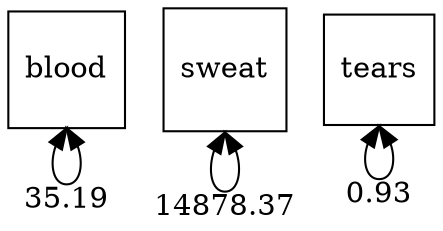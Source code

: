 digraph G {

	# Latents

	# Manifests
	blood [shape = square];
	sweat [shape = square];
	tears [shape = square];

	#Variances/residuals
	blood -> blood[label="35.19", dir=both, headport=s, tailport=s];
	sweat -> sweat[label="14878.37", dir=both, headport=s, tailport=s];
	tears -> tears[label="0.93", dir=both, headport=s, tailport=s];


	# Single arrow paths

	# Covariances

	{rank=min ; };
	{rank=same; blood sweat tears};


}